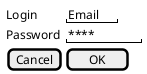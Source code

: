 @startsalt

/'Wireframe for innlogging'/
{
  Login    | "Email "
  Password | "****     "
  [Cancel] | [  OK   ]
}

@endsalt

/'Wireframe for ruter input-form'/
@startsalt
{
  ^Velg tur-type (eg. tur og retur, en vei tur ...))^
  ^Velg aldergruppe (eg. voksen, student ...))^

  From: | "Hvor reiser du fra?"
  To: | "Hvor reiser du til?"
  Dato: | "dd.mm.åååå <&calendar>"
  Tid: | "--:-"
  [Fortsett]
}

@endsalt

/'Wireframe for visning av ruter'/

@startsalt
{+
  Reisevarighet: 2t 30min
  Fra: Oslo S - 20:30 (Avreisestid)
  Transportselskap: Vy
  Transporttype: tog
  To: Halden Stasjon - 22:20 (Ankomsttid)
}
@endsalt


